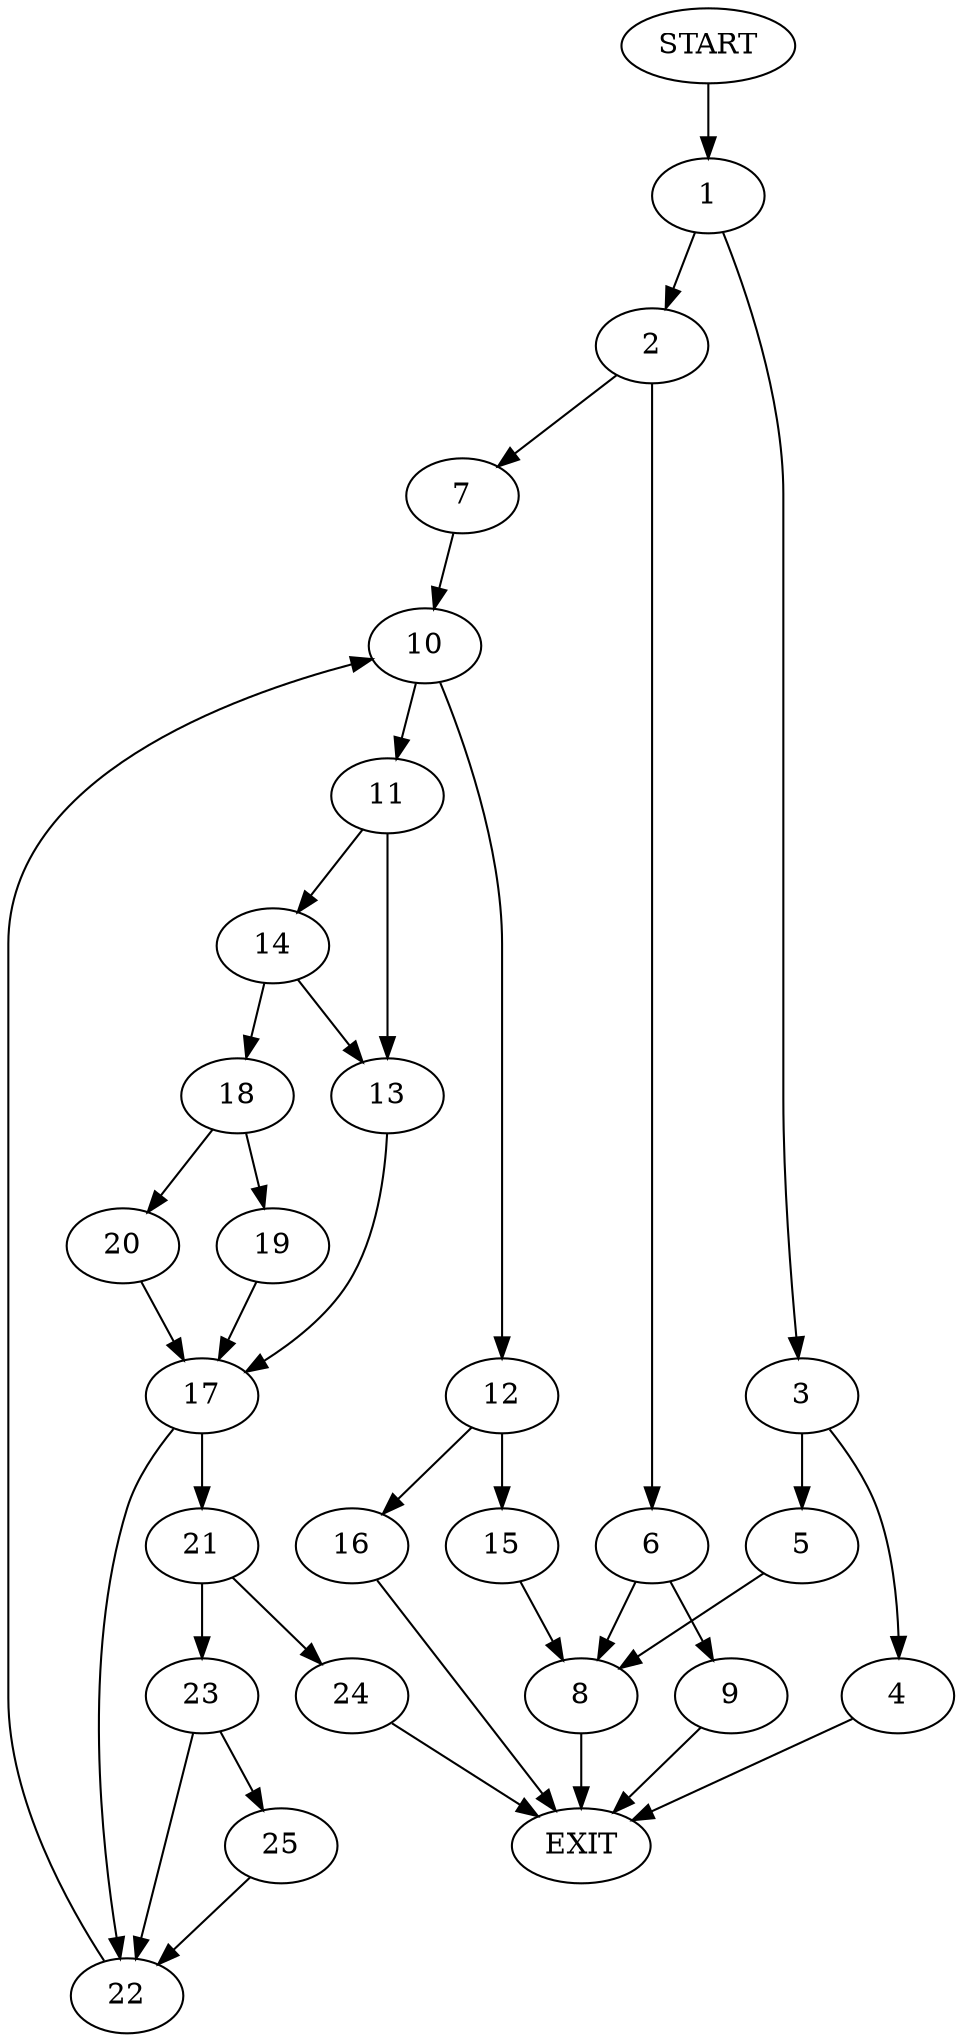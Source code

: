 digraph {
0 [label="START"]
26 [label="EXIT"]
0 -> 1
1 -> 2
1 -> 3
3 -> 4
3 -> 5
2 -> 6
2 -> 7
4 -> 26
5 -> 8
8 -> 26
6 -> 9
6 -> 8
7 -> 10
10 -> 11
10 -> 12
11 -> 13
11 -> 14
12 -> 15
12 -> 16
13 -> 17
14 -> 18
14 -> 13
18 -> 19
18 -> 20
17 -> 21
17 -> 22
19 -> 17
20 -> 17
21 -> 23
21 -> 24
22 -> 10
24 -> 26
23 -> 25
23 -> 22
25 -> 22
15 -> 8
16 -> 26
9 -> 26
}
